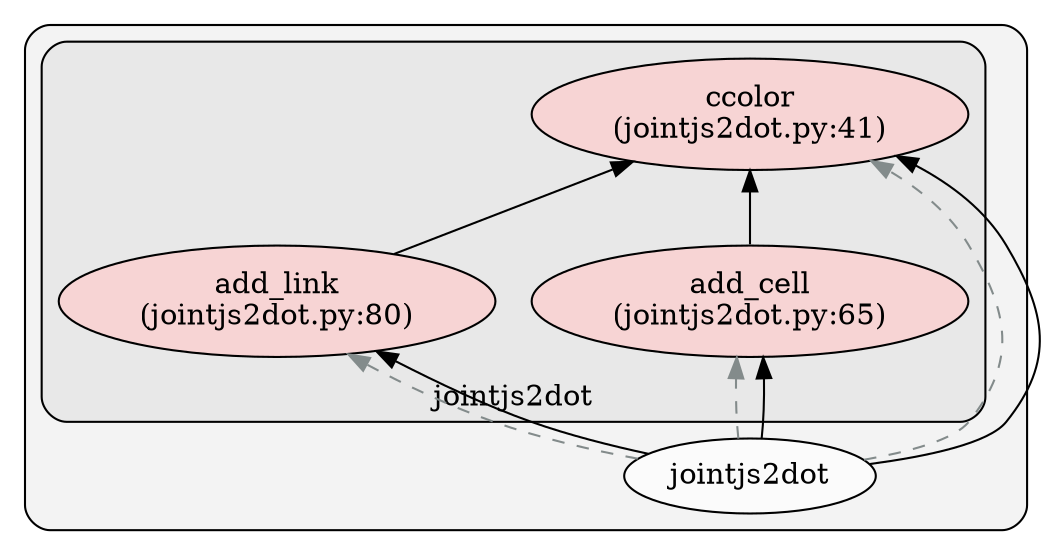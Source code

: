 digraph G {
    graph [rankdir=BT, clusterrank="local"];
    subgraph cluster_G {

        graph [style="filled,rounded",fillcolor="#80808018", label=""];
        jointjs2dot [label="jointjs2dot", style="filled", fillcolor="#ffffffb2", fontcolor="#000000", group="0"];
        subgraph cluster_jointjs2dot {

            graph [style="filled,rounded",fillcolor="#80808018", label="jointjs2dot"];
            jointjs2dot__add_cell [label="add_cell\n(jointjs2dot.py:65)", style="filled", fillcolor="#feccccb2", fontcolor="#000000", group="0"];
        }
        subgraph cluster_jointjs2dot {

            graph [style="filled,rounded",fillcolor="#80808018", label="jointjs2dot"];
            jointjs2dot__add_link [label="add_link\n(jointjs2dot.py:80)", style="filled", fillcolor="#feccccb2", fontcolor="#000000", group="0"];
        }
        subgraph cluster_jointjs2dot {

            graph [style="filled,rounded",fillcolor="#80808018", label="jointjs2dot"];
            jointjs2dot__ccolor [label="ccolor\n(jointjs2dot.py:41)", style="filled", fillcolor="#feccccb2", fontcolor="#000000", group="0"];
        }
    }
        jointjs2dot -> jointjs2dot__add_cell [style="dashed", color="#838b8b"];
        jointjs2dot -> jointjs2dot__ccolor [style="dashed", color="#838b8b"];
        jointjs2dot -> jointjs2dot__add_link [style="dashed", color="#838b8b"];
        jointjs2dot -> jointjs2dot__add_cell [style="solid", color="#000000"];
        jointjs2dot -> jointjs2dot__add_link [style="solid", color="#000000"];
        jointjs2dot -> jointjs2dot__ccolor [style="solid", color="#000000"];
        jointjs2dot__add_cell -> jointjs2dot__ccolor [style="solid", color="#000000"];
        jointjs2dot__add_link -> jointjs2dot__ccolor [style="solid", color="#000000"];
    }
